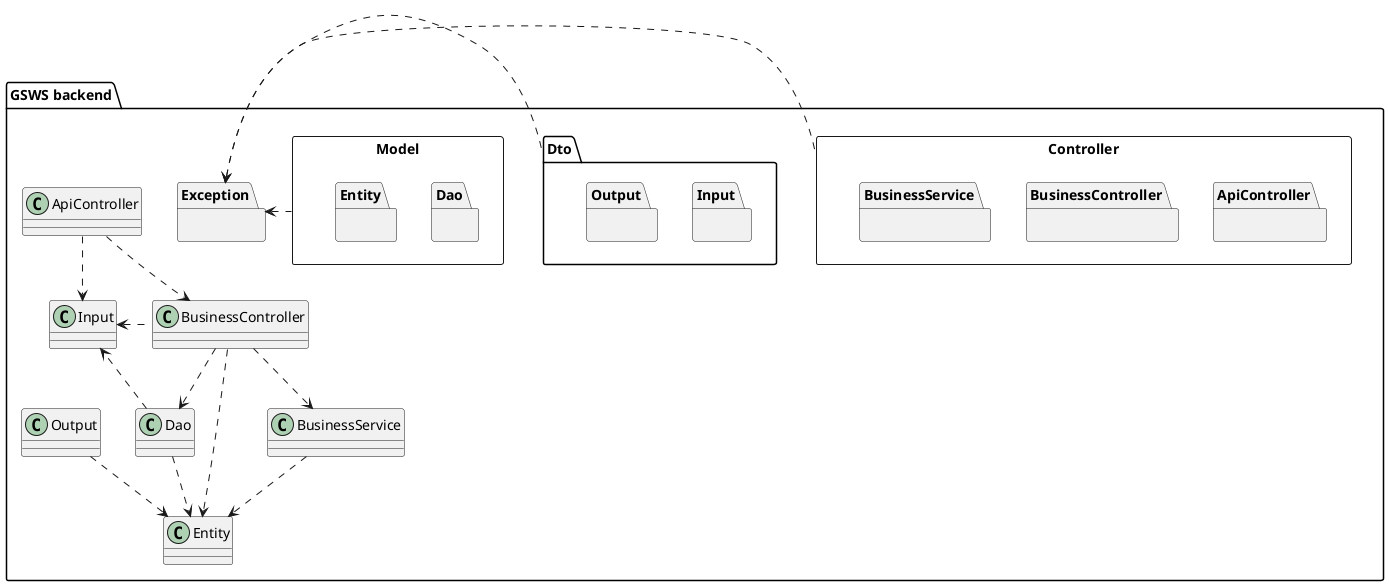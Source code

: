 @startuml

package "GSWS backend"
{

    "ApiController" ..> "BusinessController"
    "BusinessController" .left.> "Input"
    "BusinessController" ..> "Entity"
    "BusinessController" ..> "BusinessService"
    "BusinessService" ..> "Entity"
    "Dao" ..> "Entity"
    "ApiController" ..> "Input"
    "BusinessController" ..> "Dao"
    "Dao" ..> "Input"
    "Output" ..> "Entity"

    Controller .left.> Exception
    Dto .left.> Exception
    Model .left.> Exception

    package Exception
    {
    }

    package Controller <<Rectangle>>
    {
        package ApiController
        {
        }

        package BusinessController
        {
        }

        package BusinessService
        {
        }
    }

    package Model <<Rectangle>>
    {
        package Dao
        {
        }

        package Entity
        {
        }
    }

    package Dto
    {
        package Input
        {
        }

        package Output
        {
        }
    }
}

@enduml